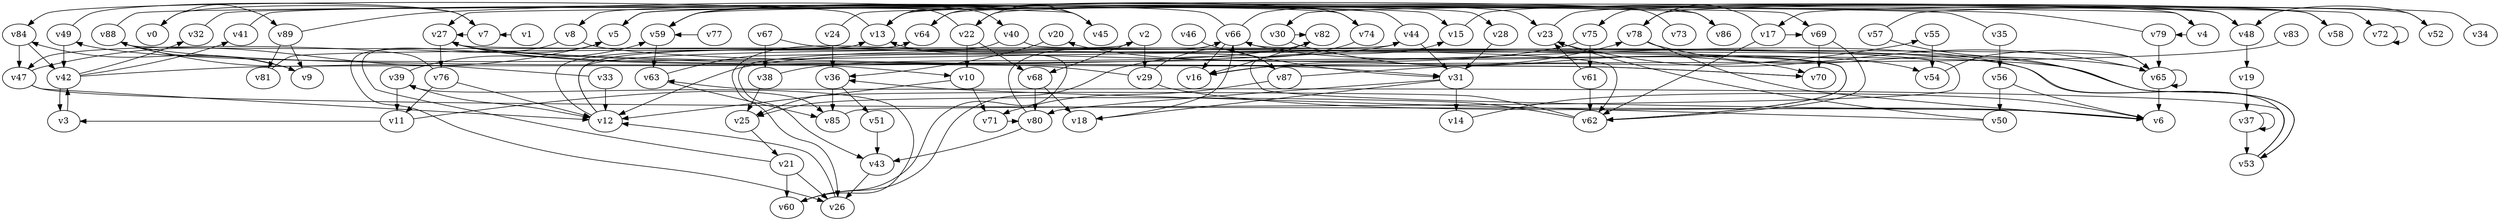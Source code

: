 // Benchmark game 129 - 90 vertices
digraph G {
    v0 [name="v0", player=1];
    v1 [name="v1", player=1];
    v2 [name="v2", player=1];
    v3 [name="v3", player=0];
    v4 [name="v4", player=1];
    v5 [name="v5", player=1];
    v6 [name="v6", player=1];
    v7 [name="v7", player=0];
    v8 [name="v8", player=1, target=1];
    v9 [name="v9", player=0];
    v10 [name="v10", player=1];
    v11 [name="v11", player=1];
    v12 [name="v12", player=1];
    v13 [name="v13", player=0];
    v14 [name="v14", player=0];
    v15 [name="v15", player=1];
    v16 [name="v16", player=1];
    v17 [name="v17", player=1];
    v18 [name="v18", player=1];
    v19 [name="v19", player=0];
    v20 [name="v20", player=1];
    v21 [name="v21", player=0];
    v22 [name="v22", player=0];
    v23 [name="v23", player=0];
    v24 [name="v24", player=0];
    v25 [name="v25", player=0];
    v26 [name="v26", player=1];
    v27 [name="v27", player=1];
    v28 [name="v28", player=0, target=1];
    v29 [name="v29", player=0, target=1];
    v30 [name="v30", player=1];
    v31 [name="v31", player=1];
    v32 [name="v32", player=1];
    v33 [name="v33", player=1];
    v34 [name="v34", player=1];
    v35 [name="v35", player=0];
    v36 [name="v36", player=0];
    v37 [name="v37", player=1];
    v38 [name="v38", player=1];
    v39 [name="v39", player=1, target=1];
    v40 [name="v40", player=1];
    v41 [name="v41", player=0, target=1];
    v42 [name="v42", player=1];
    v43 [name="v43", player=0];
    v44 [name="v44", player=0];
    v45 [name="v45", player=0];
    v46 [name="v46", player=1];
    v47 [name="v47", player=0];
    v48 [name="v48", player=0];
    v49 [name="v49", player=0];
    v50 [name="v50", player=0];
    v51 [name="v51", player=1];
    v52 [name="v52", player=1];
    v53 [name="v53", player=0];
    v54 [name="v54", player=1];
    v55 [name="v55", player=0];
    v56 [name="v56", player=1];
    v57 [name="v57", player=1];
    v58 [name="v58", player=0, target=1];
    v59 [name="v59", player=1];
    v60 [name="v60", player=1, target=1];
    v61 [name="v61", player=0];
    v62 [name="v62", player=0];
    v63 [name="v63", player=0, target=1];
    v64 [name="v64", player=1];
    v65 [name="v65", player=0];
    v66 [name="v66", player=1];
    v67 [name="v67", player=1];
    v68 [name="v68", player=1];
    v69 [name="v69", player=0];
    v70 [name="v70", player=0, target=1];
    v71 [name="v71", player=0];
    v72 [name="v72", player=0];
    v73 [name="v73", player=0];
    v74 [name="v74", player=0, target=1];
    v75 [name="v75", player=1];
    v76 [name="v76", player=1];
    v77 [name="v77", player=0, target=1];
    v78 [name="v78", player=1];
    v79 [name="v79", player=0];
    v80 [name="v80", player=0];
    v81 [name="v81", player=1];
    v82 [name="v82", player=0];
    v83 [name="v83", player=1];
    v84 [name="v84", player=0];
    v85 [name="v85", player=1];
    v86 [name="v86", player=0];
    v87 [name="v87", player=0, target=1];
    v88 [name="v88", player=1];
    v89 [name="v89", player=0];

    v0 -> v89 [constraint="time % 6 == 0"];
    v1 -> v7 [constraint="time <= 13"];
    v2 -> v68 [constraint="time <= 10"];
    v3 -> v42 [constraint="time == 15"];
    v4 -> v27 [constraint="time % 4 == 1"];
    v5 -> v86 [constraint="time >= 14"];
    v6 -> v15 [constraint="time == 4"];
    v7 -> v0 [constraint="time % 6 == 1"];
    v8 -> v70 [constraint="time == 17"];
    v9 -> v84 [constraint="time >= 8"];
    v10 -> v71;
    v11 -> v85 [constraint="time % 5 == 2"];
    v12 -> v13 [constraint="time == 12"];
    v13 -> v84 [constraint="time == 4"];
    v14 -> v6 [constraint="time % 5 == 2"];
    v15 -> v4 [constraint="time >= 7"];
    v16 -> v78 [constraint="time % 3 == 2"];
    v17 -> v69 [constraint="time == 12"];
    v18 -> v66 [constraint="time == 8"];
    v19 -> v37;
    v20 -> v36 [constraint="time >= 4"];
    v21 -> v26;
    v22 -> v10;
    v23 -> v48 [constraint="time >= 12"];
    v24 -> v69 [constraint="time == 0"];
    v25 -> v21 [constraint="time == 4"];
    v26 -> v12 [constraint="time % 5 == 0"];
    v27 -> v31 [constraint="time >= 7"];
    v28 -> v31;
    v29 -> v87 [constraint="time == 3"];
    v30 -> v70 [constraint="time == 5"];
    v31 -> v18 [constraint="time % 2 == 1"];
    v32 -> v45 [constraint="time == 6"];
    v33 -> v88 [constraint="time <= 19"];
    v34 -> v30 [constraint="time >= 9"];
    v35 -> v56;
    v36 -> v85;
    v37 -> v37 [constraint="time % 4 == 2"];
    v38 -> v25;
    v39 -> v59 [constraint="time % 4 == 3"];
    v40 -> v62 [constraint="time == 9"];
    v41 -> v15 [constraint="time % 4 == 3"];
    v42 -> v44 [constraint="time <= 21"];
    v43 -> v26;
    v44 -> v31;
    v45 -> v22 [constraint="time <= 12"];
    v46 -> v31 [constraint="time >= 4"];
    v47 -> v5 [constraint="time == 11"];
    v48 -> v59 [constraint="time % 5 == 3"];
    v49 -> v7 [constraint="time == 1"];
    v50 -> v23 [constraint="time >= 14"];
    v51 -> v43;
    v52 -> v48 [constraint="time == 1"];
    v53 -> v49 [constraint="time % 4 == 0"];
    v54 -> v65 [constraint="time <= 9"];
    v55 -> v54;
    v56 -> v6 [constraint="time == 19"];
    v57 -> v52 [constraint="time == 6"];
    v58 -> v17 [constraint="time == 8"];
    v59 -> v63;
    v60 -> v13 [constraint="time % 4 == 0"];
    v61 -> v23 [constraint="time % 2 == 1"];
    v62 -> v25 [constraint="time % 6 == 2"];
    v63 -> v65 [constraint="time >= 6"];
    v64 -> v74 [constraint="time >= 7"];
    v65 -> v6;
    v66 -> v8 [constraint="time % 3 == 0"];
    v67 -> v65 [constraint="time == 12"];
    v68 -> v80;
    v69 -> v70;
    v70 -> v27 [constraint="time >= 10"];
    v71 -> v80 [constraint="time % 5 == 0"];
    v72 -> v72;
    v73 -> v75 [constraint="time % 3 == 2"];
    v74 -> v13 [constraint="(time >= 10) && (time <= 17)"];
    v75 -> v12 [constraint="time == 0"];
    v76 -> v12 [constraint="time >= 2"];
    v77 -> v59 [constraint="time >= 8"];
    v78 -> v53 [constraint="time >= 2"];
    v79 -> v65;
    v80 -> v66 [constraint="time == 14"];
    v81 -> v87 [constraint="time >= 12"];
    v82 -> v16;
    v83 -> v16 [constraint="time == 2"];
    v84 -> v42;
    v85 -> v66 [constraint="time % 3 == 2"];
    v86 -> v13 [constraint="time <= 17"];
    v87 -> v55 [constraint="time == 2"];
    v88 -> v62 [constraint="time <= 11"];
    v89 -> v9;
    v78 -> v58 [constraint="time <= 23"];
    v31 -> v14;
    v17 -> v62 [constraint="time % 5 == 1"];
    v44 -> v43 [constraint="time % 5 == 3"];
    v84 -> v47;
    v66 -> v16 [constraint="time == 13"];
    v80 -> v43;
    v27 -> v76;
    v21 -> v60;
    v42 -> v32 [constraint="time % 3 == 1"];
    v22 -> v68;
    v24 -> v36;
    v42 -> v3;
    v36 -> v51;
    v60 -> v39 [constraint="(time % 4 == 1) || (time % 4 == 1)"];
    v38 -> v82 [constraint="time >= 7"];
    v89 -> v40 [constraint="time == 8"];
    v68 -> v18;
    v62 -> v27 [constraint="time % 6 == 5"];
    v22 -> v13 [constraint="time >= 15"];
    v42 -> v41 [constraint="time % 5 == 3"];
    v35 -> v5 [constraint="time <= 16"];
    v7 -> v27 [constraint="time >= 6"];
    v8 -> v26 [constraint="time == 12"];
    v47 -> v6 [constraint="time % 5 == 2"];
    v88 -> v53 [constraint="time % 5 == 1"];
    v69 -> v62 [constraint="time >= 5"];
    v61 -> v62;
    v39 -> v11;
    v30 -> v82 [constraint="time >= 14"];
    v89 -> v81;
    v11 -> v3 [constraint="time == 14"];
    v17 -> v78 [constraint="time >= 10"];
    v57 -> v53 [constraint="time >= 6"];
    v53 -> v20 [constraint="time <= 6"];
    v53 -> v63 [constraint="time % 3 == 2"];
    v29 -> v27 [constraint="(time % 4 == 1) || (time % 4 == 1)"];
    v39 -> v12;
    v87 -> v71;
    v74 -> v60 [constraint="time <= 8"];
    v66 -> v23 [constraint="(time % 2 == 0) || (time % 5 == 1)"];
    v4 -> v79 [constraint="time >= 6"];
    v65 -> v23 [constraint="time == 3"];
    v62 -> v25 [constraint="time % 3 == 0"];
    v27 -> v10 [constraint="time % 5 == 3"];
    v50 -> v36 [constraint="time <= 16"];
    v12 -> v64 [constraint="time <= 20"];
    v65 -> v65 [constraint="time == 20"];
    v79 -> v59 [constraint="time % 6 == 2"];
    v44 -> v64 [constraint="time % 5 == 4"];
    v45 -> v59 [constraint="time >= 8"];
    v10 -> v12;
    v76 -> v11 [constraint="time == 19"];
    v37 -> v53;
    v78 -> v6 [constraint="time <= 23"];
    v22 -> v28 [constraint="time % 6 == 2"];
    v12 -> v2 [constraint="time % 3 == 0"];
    v63 -> v85 [constraint="time % 5 == 3"];
    v66 -> v54 [constraint="time % 6 == 4"];
    v67 -> v38;
    v2 -> v29;
    v49 -> v42;
    v29 -> v6 [constraint="time <= 9"];
    v33 -> v12;
    v21 -> v5 [constraint="time >= 7"];
    v47 -> v12 [constraint="(time % 3 == 0) || (time % 5 == 1)"];
    v76 -> v47 [constraint="time == 1"];
    v31 -> v80 [constraint="time >= 7"];
    v88 -> v9 [constraint="(time >= 10) && (time <= 17)"];
    v75 -> v61;
    v40 -> v26 [constraint="time % 5 == 4"];
    v56 -> v50;
    v88 -> v72 [constraint="time == 15"];
    v48 -> v19;
}
